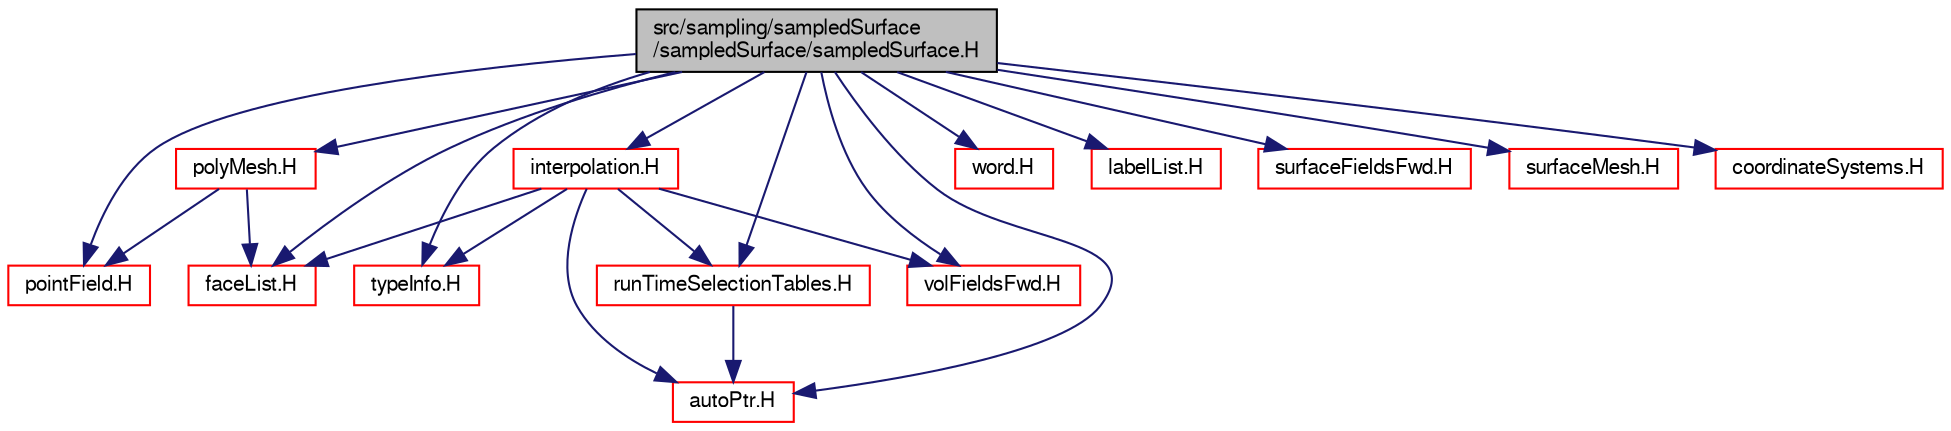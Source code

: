digraph "src/sampling/sampledSurface/sampledSurface/sampledSurface.H"
{
  bgcolor="transparent";
  edge [fontname="FreeSans",fontsize="10",labelfontname="FreeSans",labelfontsize="10"];
  node [fontname="FreeSans",fontsize="10",shape=record];
  Node0 [label="src/sampling/sampledSurface\l/sampledSurface/sampledSurface.H",height=0.2,width=0.4,color="black", fillcolor="grey75", style="filled", fontcolor="black"];
  Node0 -> Node1 [color="midnightblue",fontsize="10",style="solid",fontname="FreeSans"];
  Node1 [label="pointField.H",height=0.2,width=0.4,color="red",URL="$a12062.html"];
  Node0 -> Node15 [color="midnightblue",fontsize="10",style="solid",fontname="FreeSans"];
  Node15 [label="word.H",height=0.2,width=0.4,color="red",URL="$a12662.html"];
  Node0 -> Node65 [color="midnightblue",fontsize="10",style="solid",fontname="FreeSans"];
  Node65 [label="labelList.H",height=0.2,width=0.4,color="red",URL="$a12380.html"];
  Node0 -> Node107 [color="midnightblue",fontsize="10",style="solid",fontname="FreeSans"];
  Node107 [label="faceList.H",height=0.2,width=0.4,color="red",URL="$a11342.html"];
  Node0 -> Node122 [color="midnightblue",fontsize="10",style="solid",fontname="FreeSans"];
  Node122 [label="typeInfo.H",height=0.2,width=0.4,color="red",URL="$a09341.html"];
  Node0 -> Node123 [color="midnightblue",fontsize="10",style="solid",fontname="FreeSans"];
  Node123 [label="runTimeSelectionTables.H",height=0.2,width=0.4,color="red",URL="$a09266.html",tooltip="Macros to ease declaration of run-time selection tables. "];
  Node123 -> Node60 [color="midnightblue",fontsize="10",style="solid",fontname="FreeSans"];
  Node60 [label="autoPtr.H",height=0.2,width=0.4,color="red",URL="$a11078.html"];
  Node0 -> Node60 [color="midnightblue",fontsize="10",style="solid",fontname="FreeSans"];
  Node0 -> Node145 [color="midnightblue",fontsize="10",style="solid",fontname="FreeSans"];
  Node145 [label="volFieldsFwd.H",height=0.2,width=0.4,color="red",URL="$a02753.html"];
  Node0 -> Node146 [color="midnightblue",fontsize="10",style="solid",fontname="FreeSans"];
  Node146 [label="surfaceFieldsFwd.H",height=0.2,width=0.4,color="red",URL="$a02738.html"];
  Node0 -> Node147 [color="midnightblue",fontsize="10",style="solid",fontname="FreeSans"];
  Node147 [label="surfaceMesh.H",height=0.2,width=0.4,color="red",URL="$a04343.html"];
  Node0 -> Node161 [color="midnightblue",fontsize="10",style="solid",fontname="FreeSans"];
  Node161 [label="polyMesh.H",height=0.2,width=0.4,color="red",URL="$a11630.html"];
  Node161 -> Node1 [color="midnightblue",fontsize="10",style="solid",fontname="FreeSans"];
  Node161 -> Node107 [color="midnightblue",fontsize="10",style="solid",fontname="FreeSans"];
  Node0 -> Node270 [color="midnightblue",fontsize="10",style="solid",fontname="FreeSans"];
  Node270 [label="coordinateSystems.H",height=0.2,width=0.4,color="red",URL="$a07529.html"];
  Node0 -> Node274 [color="midnightblue",fontsize="10",style="solid",fontname="FreeSans"];
  Node274 [label="interpolation.H",height=0.2,width=0.4,color="red",URL="$a03764.html"];
  Node274 -> Node107 [color="midnightblue",fontsize="10",style="solid",fontname="FreeSans"];
  Node274 -> Node145 [color="midnightblue",fontsize="10",style="solid",fontname="FreeSans"];
  Node274 -> Node122 [color="midnightblue",fontsize="10",style="solid",fontname="FreeSans"];
  Node274 -> Node60 [color="midnightblue",fontsize="10",style="solid",fontname="FreeSans"];
  Node274 -> Node123 [color="midnightblue",fontsize="10",style="solid",fontname="FreeSans"];
}
